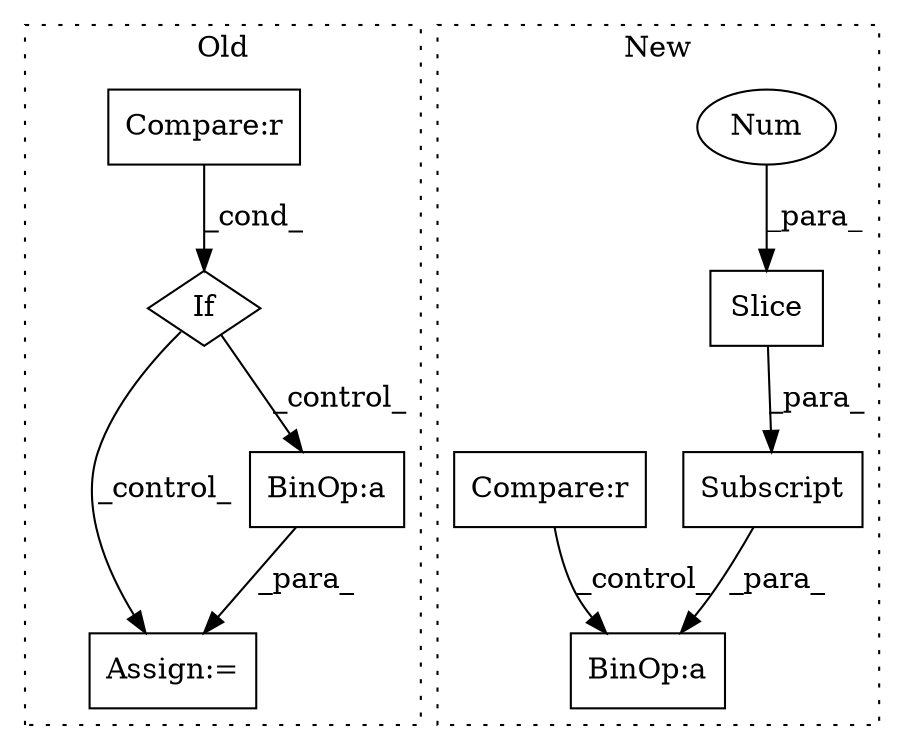 digraph G {
subgraph cluster0 {
1 [label="If" a="96" s="7154,7173" l="3,14" shape="diamond"];
5 [label="Compare:r" a="40" s="7157" l="16" shape="box"];
6 [label="Assign:=" a="68" s="7227" l="3" shape="box"];
7 [label="BinOp:a" a="82" s="7232" l="32" shape="box"];
label = "Old";
style="dotted";
}
subgraph cluster1 {
2 [label="Slice" a="80" s="7401" l="2" shape="box"];
3 [label="Num" a="76" s="7401" l="2" shape="ellipse"];
4 [label="Subscript" a="63" s="7391,0" l="14,0" shape="box"];
8 [label="BinOp:a" a="82" s="7388" l="3" shape="box"];
9 [label="Compare:r" a="40" s="7409" l="20" shape="box"];
label = "New";
style="dotted";
}
1 -> 6 [label="_control_"];
1 -> 7 [label="_control_"];
2 -> 4 [label="_para_"];
3 -> 2 [label="_para_"];
4 -> 8 [label="_para_"];
5 -> 1 [label="_cond_"];
7 -> 6 [label="_para_"];
9 -> 8 [label="_control_"];
}